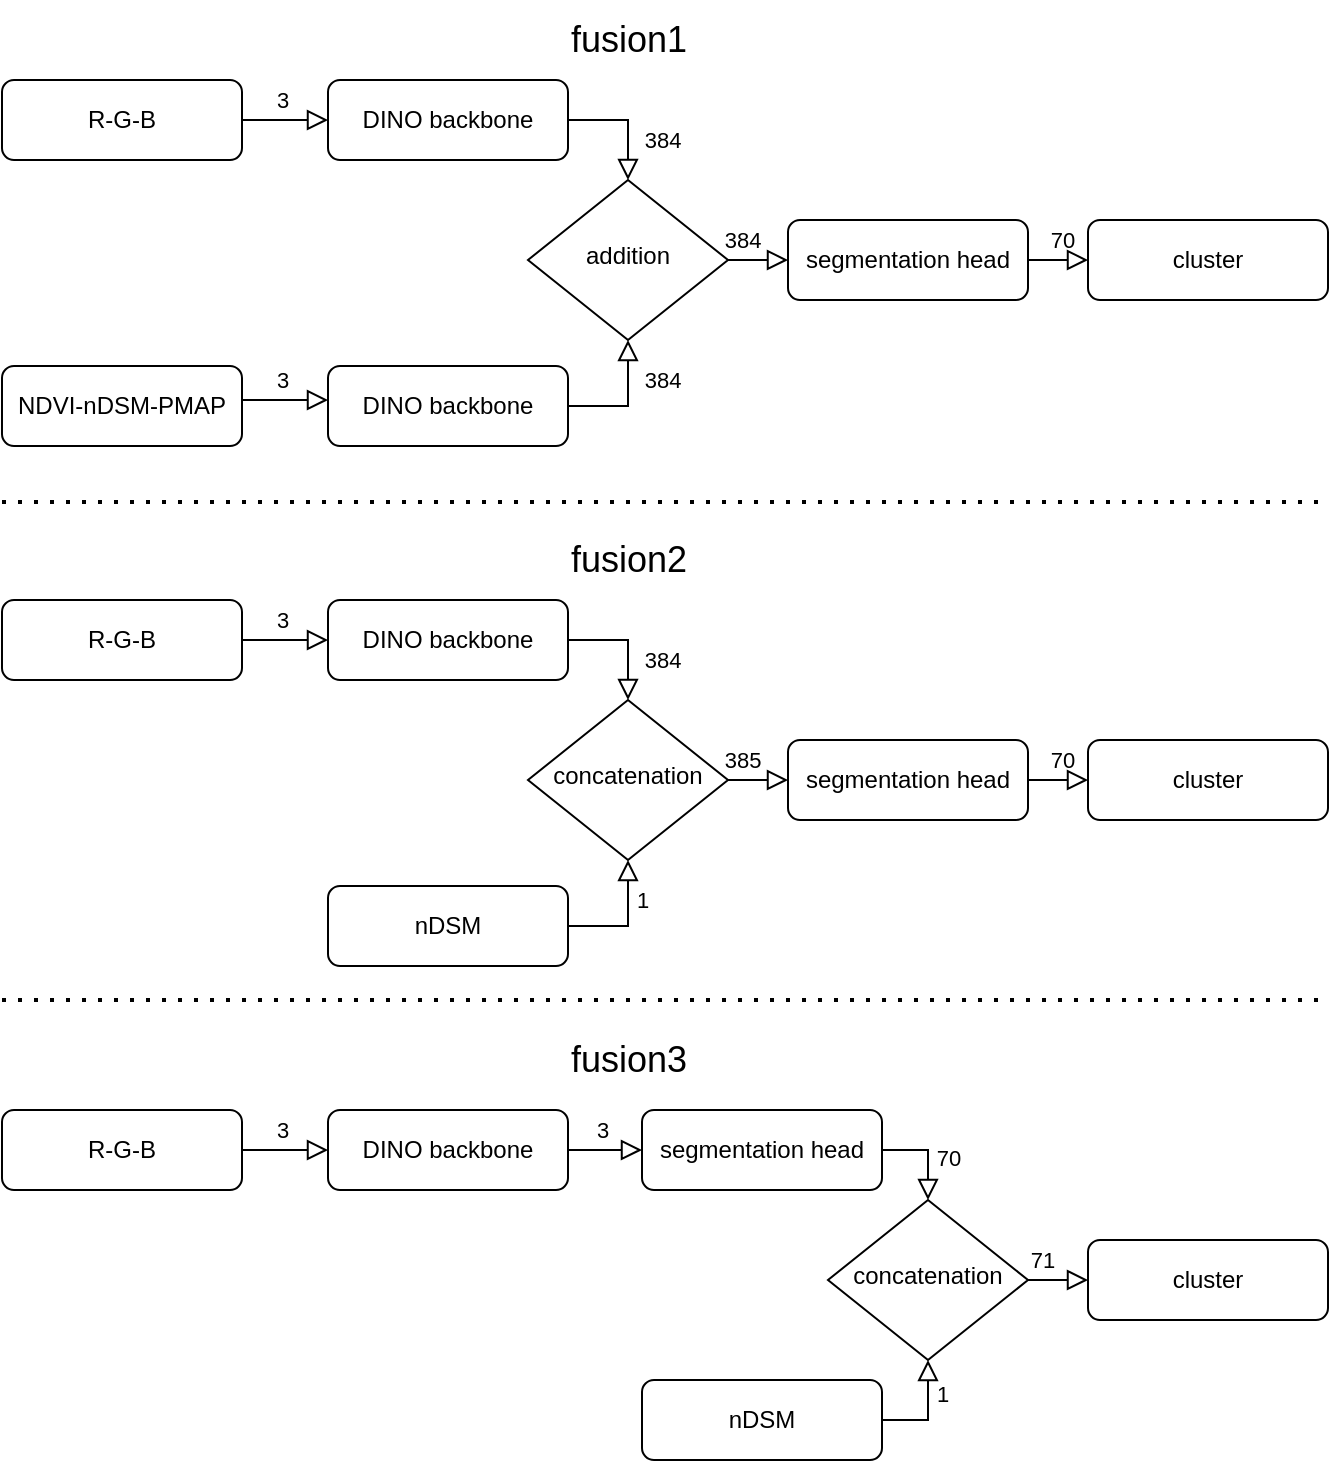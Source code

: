 <mxfile version="24.0.2" type="github">
  <diagram id="C5RBs43oDa-KdzZeNtuy" name="Page-1">
    <mxGraphModel dx="1434" dy="746" grid="1" gridSize="10" guides="1" tooltips="1" connect="1" arrows="1" fold="1" page="1" pageScale="1" pageWidth="827" pageHeight="1169" math="0" shadow="0">
      <root>
        <mxCell id="WIyWlLk6GJQsqaUBKTNV-0" />
        <mxCell id="WIyWlLk6GJQsqaUBKTNV-1" parent="WIyWlLk6GJQsqaUBKTNV-0" />
        <mxCell id="WIyWlLk6GJQsqaUBKTNV-2" value="" style="rounded=0;html=1;jettySize=auto;orthogonalLoop=1;fontSize=11;endArrow=block;endFill=0;endSize=8;strokeWidth=1;shadow=0;labelBackgroundColor=none;edgeStyle=orthogonalEdgeStyle;exitX=1;exitY=0.5;exitDx=0;exitDy=0;" parent="WIyWlLk6GJQsqaUBKTNV-1" source="WIyWlLk6GJQsqaUBKTNV-3" target="WIyWlLk6GJQsqaUBKTNV-6" edge="1">
          <mxGeometry relative="1" as="geometry" />
        </mxCell>
        <mxCell id="-GUhI14HxKEwe02N7YW7-9" value="384" style="edgeLabel;html=1;align=center;verticalAlign=middle;resizable=0;points=[];" parent="WIyWlLk6GJQsqaUBKTNV-2" vertex="1" connectable="0">
          <mxGeometry x="-0.133" y="-3" relative="1" as="geometry">
            <mxPoint x="21" y="7" as="offset" />
          </mxGeometry>
        </mxCell>
        <mxCell id="-GUhI14HxKEwe02N7YW7-1" value="3" style="rounded=0;html=1;jettySize=auto;orthogonalLoop=1;fontSize=11;endArrow=block;endFill=0;endSize=8;strokeWidth=1;shadow=0;labelBackgroundColor=none;edgeStyle=orthogonalEdgeStyle;" parent="WIyWlLk6GJQsqaUBKTNV-1" source="-GUhI14HxKEwe02N7YW7-0" target="WIyWlLk6GJQsqaUBKTNV-3" edge="1">
          <mxGeometry x="-0.07" y="10" relative="1" as="geometry">
            <mxPoint as="offset" />
          </mxGeometry>
        </mxCell>
        <mxCell id="WIyWlLk6GJQsqaUBKTNV-3" value="DINO backbone" style="rounded=1;whiteSpace=wrap;html=1;fontSize=12;glass=0;strokeWidth=1;shadow=0;" parent="WIyWlLk6GJQsqaUBKTNV-1" vertex="1">
          <mxGeometry x="203" y="40" width="120" height="40" as="geometry" />
        </mxCell>
        <mxCell id="WIyWlLk6GJQsqaUBKTNV-6" value="addition" style="rhombus;whiteSpace=wrap;html=1;shadow=0;fontFamily=Helvetica;fontSize=12;align=center;strokeWidth=1;spacing=6;spacingTop=-4;" parent="WIyWlLk6GJQsqaUBKTNV-1" vertex="1">
          <mxGeometry x="303" y="90" width="100" height="80" as="geometry" />
        </mxCell>
        <mxCell id="WIyWlLk6GJQsqaUBKTNV-7" value="segmentation head" style="rounded=1;whiteSpace=wrap;html=1;fontSize=12;glass=0;strokeWidth=1;shadow=0;" parent="WIyWlLk6GJQsqaUBKTNV-1" vertex="1">
          <mxGeometry x="433" y="110" width="120" height="40" as="geometry" />
        </mxCell>
        <mxCell id="-GUhI14HxKEwe02N7YW7-0" value="R-G-B" style="rounded=1;whiteSpace=wrap;html=1;fontSize=12;glass=0;strokeWidth=1;shadow=0;" parent="WIyWlLk6GJQsqaUBKTNV-1" vertex="1">
          <mxGeometry x="40" y="40" width="120" height="40" as="geometry" />
        </mxCell>
        <mxCell id="-GUhI14HxKEwe02N7YW7-2" value="384" style="rounded=0;html=1;jettySize=auto;orthogonalLoop=1;fontSize=11;endArrow=block;endFill=0;endSize=8;strokeWidth=1;shadow=0;labelBackgroundColor=none;edgeStyle=orthogonalEdgeStyle;exitX=1;exitY=0.5;exitDx=0;exitDy=0;entryX=0.5;entryY=1;entryDx=0;entryDy=0;" parent="WIyWlLk6GJQsqaUBKTNV-1" source="-GUhI14HxKEwe02N7YW7-4" target="WIyWlLk6GJQsqaUBKTNV-6" edge="1">
          <mxGeometry x="0.365" y="-17" relative="1" as="geometry">
            <mxPoint x="383" y="253" as="targetPoint" />
            <mxPoint as="offset" />
          </mxGeometry>
        </mxCell>
        <mxCell id="-GUhI14HxKEwe02N7YW7-3" value="3" style="rounded=0;html=1;jettySize=auto;orthogonalLoop=1;fontSize=11;endArrow=block;endFill=0;endSize=8;strokeWidth=1;shadow=0;labelBackgroundColor=none;edgeStyle=orthogonalEdgeStyle;" parent="WIyWlLk6GJQsqaUBKTNV-1" source="-GUhI14HxKEwe02N7YW7-5" target="-GUhI14HxKEwe02N7YW7-4" edge="1">
          <mxGeometry x="-0.07" y="10" relative="1" as="geometry">
            <Array as="points">
              <mxPoint x="180" y="200" />
              <mxPoint x="180" y="200" />
            </Array>
            <mxPoint as="offset" />
          </mxGeometry>
        </mxCell>
        <mxCell id="-GUhI14HxKEwe02N7YW7-4" value="DINO backbone" style="rounded=1;whiteSpace=wrap;html=1;fontSize=12;glass=0;strokeWidth=1;shadow=0;" parent="WIyWlLk6GJQsqaUBKTNV-1" vertex="1">
          <mxGeometry x="203" y="183" width="120" height="40" as="geometry" />
        </mxCell>
        <mxCell id="-GUhI14HxKEwe02N7YW7-5" value="NDVI-nDSM-PMAP" style="rounded=1;whiteSpace=wrap;html=1;fontSize=12;glass=0;strokeWidth=1;shadow=0;" parent="WIyWlLk6GJQsqaUBKTNV-1" vertex="1">
          <mxGeometry x="40" y="183" width="120" height="40" as="geometry" />
        </mxCell>
        <mxCell id="-GUhI14HxKEwe02N7YW7-6" value="384" style="rounded=0;html=1;jettySize=auto;orthogonalLoop=1;fontSize=11;endArrow=block;endFill=0;endSize=8;strokeWidth=1;shadow=0;labelBackgroundColor=none;edgeStyle=orthogonalEdgeStyle;exitX=1;exitY=0.5;exitDx=0;exitDy=0;entryX=0;entryY=0.5;entryDx=0;entryDy=0;" parent="WIyWlLk6GJQsqaUBKTNV-1" source="WIyWlLk6GJQsqaUBKTNV-6" target="WIyWlLk6GJQsqaUBKTNV-7" edge="1">
          <mxGeometry x="-0.533" y="10" relative="1" as="geometry">
            <mxPoint x="363" y="173" as="targetPoint" />
            <mxPoint x="333" y="213" as="sourcePoint" />
            <mxPoint as="offset" />
          </mxGeometry>
        </mxCell>
        <mxCell id="-GUhI14HxKEwe02N7YW7-7" value="cluster" style="rounded=1;whiteSpace=wrap;html=1;fontSize=12;glass=0;strokeWidth=1;shadow=0;" parent="WIyWlLk6GJQsqaUBKTNV-1" vertex="1">
          <mxGeometry x="583" y="110" width="120" height="40" as="geometry" />
        </mxCell>
        <mxCell id="-GUhI14HxKEwe02N7YW7-8" value="70" style="rounded=0;html=1;jettySize=auto;orthogonalLoop=1;fontSize=11;endArrow=block;endFill=0;endSize=8;strokeWidth=1;shadow=0;labelBackgroundColor=none;edgeStyle=orthogonalEdgeStyle;exitX=1;exitY=0.5;exitDx=0;exitDy=0;entryX=0;entryY=0.5;entryDx=0;entryDy=0;" parent="WIyWlLk6GJQsqaUBKTNV-1" source="WIyWlLk6GJQsqaUBKTNV-7" target="-GUhI14HxKEwe02N7YW7-7" edge="1">
          <mxGeometry x="0.133" y="10" relative="1" as="geometry">
            <mxPoint x="540" y="183" as="targetPoint" />
            <mxPoint x="580" y="140" as="sourcePoint" />
            <mxPoint as="offset" />
          </mxGeometry>
        </mxCell>
        <mxCell id="-GUhI14HxKEwe02N7YW7-10" value="" style="rounded=0;html=1;jettySize=auto;orthogonalLoop=1;fontSize=11;endArrow=block;endFill=0;endSize=8;strokeWidth=1;shadow=0;labelBackgroundColor=none;edgeStyle=orthogonalEdgeStyle;exitX=1;exitY=0.5;exitDx=0;exitDy=0;" parent="WIyWlLk6GJQsqaUBKTNV-1" source="-GUhI14HxKEwe02N7YW7-13" target="-GUhI14HxKEwe02N7YW7-14" edge="1">
          <mxGeometry relative="1" as="geometry" />
        </mxCell>
        <mxCell id="-GUhI14HxKEwe02N7YW7-11" value="384" style="edgeLabel;html=1;align=center;verticalAlign=middle;resizable=0;points=[];" parent="-GUhI14HxKEwe02N7YW7-10" vertex="1" connectable="0">
          <mxGeometry x="-0.133" y="-3" relative="1" as="geometry">
            <mxPoint x="21" y="7" as="offset" />
          </mxGeometry>
        </mxCell>
        <mxCell id="-GUhI14HxKEwe02N7YW7-12" value="3" style="rounded=0;html=1;jettySize=auto;orthogonalLoop=1;fontSize=11;endArrow=block;endFill=0;endSize=8;strokeWidth=1;shadow=0;labelBackgroundColor=none;edgeStyle=orthogonalEdgeStyle;" parent="WIyWlLk6GJQsqaUBKTNV-1" source="-GUhI14HxKEwe02N7YW7-16" target="-GUhI14HxKEwe02N7YW7-13" edge="1">
          <mxGeometry x="-0.07" y="10" relative="1" as="geometry">
            <mxPoint as="offset" />
          </mxGeometry>
        </mxCell>
        <mxCell id="-GUhI14HxKEwe02N7YW7-13" value="DINO backbone" style="rounded=1;whiteSpace=wrap;html=1;fontSize=12;glass=0;strokeWidth=1;shadow=0;" parent="WIyWlLk6GJQsqaUBKTNV-1" vertex="1">
          <mxGeometry x="203" y="300" width="120" height="40" as="geometry" />
        </mxCell>
        <mxCell id="-GUhI14HxKEwe02N7YW7-14" value="concatenation" style="rhombus;whiteSpace=wrap;html=1;shadow=0;fontFamily=Helvetica;fontSize=12;align=center;strokeWidth=1;spacing=6;spacingTop=-4;" parent="WIyWlLk6GJQsqaUBKTNV-1" vertex="1">
          <mxGeometry x="303" y="350" width="100" height="80" as="geometry" />
        </mxCell>
        <mxCell id="-GUhI14HxKEwe02N7YW7-15" value="segmentation head" style="rounded=1;whiteSpace=wrap;html=1;fontSize=12;glass=0;strokeWidth=1;shadow=0;" parent="WIyWlLk6GJQsqaUBKTNV-1" vertex="1">
          <mxGeometry x="433" y="370" width="120" height="40" as="geometry" />
        </mxCell>
        <mxCell id="-GUhI14HxKEwe02N7YW7-16" value="R-G-B" style="rounded=1;whiteSpace=wrap;html=1;fontSize=12;glass=0;strokeWidth=1;shadow=0;" parent="WIyWlLk6GJQsqaUBKTNV-1" vertex="1">
          <mxGeometry x="40" y="300" width="120" height="40" as="geometry" />
        </mxCell>
        <mxCell id="-GUhI14HxKEwe02N7YW7-17" value="1" style="rounded=0;html=1;jettySize=auto;orthogonalLoop=1;fontSize=11;endArrow=block;endFill=0;endSize=8;strokeWidth=1;shadow=0;labelBackgroundColor=none;edgeStyle=orthogonalEdgeStyle;exitX=1;exitY=0.5;exitDx=0;exitDy=0;entryX=0.5;entryY=1;entryDx=0;entryDy=0;" parent="WIyWlLk6GJQsqaUBKTNV-1" source="-GUhI14HxKEwe02N7YW7-19" target="-GUhI14HxKEwe02N7YW7-14" edge="1">
          <mxGeometry x="0.365" y="-7" relative="1" as="geometry">
            <mxPoint x="383" y="513" as="targetPoint" />
            <mxPoint as="offset" />
          </mxGeometry>
        </mxCell>
        <mxCell id="-GUhI14HxKEwe02N7YW7-19" value="nDSM" style="rounded=1;whiteSpace=wrap;html=1;fontSize=12;glass=0;strokeWidth=1;shadow=0;" parent="WIyWlLk6GJQsqaUBKTNV-1" vertex="1">
          <mxGeometry x="203" y="443" width="120" height="40" as="geometry" />
        </mxCell>
        <mxCell id="-GUhI14HxKEwe02N7YW7-21" value="385" style="rounded=0;html=1;jettySize=auto;orthogonalLoop=1;fontSize=11;endArrow=block;endFill=0;endSize=8;strokeWidth=1;shadow=0;labelBackgroundColor=none;edgeStyle=orthogonalEdgeStyle;exitX=1;exitY=0.5;exitDx=0;exitDy=0;entryX=0;entryY=0.5;entryDx=0;entryDy=0;" parent="WIyWlLk6GJQsqaUBKTNV-1" source="-GUhI14HxKEwe02N7YW7-14" target="-GUhI14HxKEwe02N7YW7-15" edge="1">
          <mxGeometry x="-0.533" y="10" relative="1" as="geometry">
            <mxPoint x="363" y="433" as="targetPoint" />
            <mxPoint x="333" y="473" as="sourcePoint" />
            <mxPoint as="offset" />
          </mxGeometry>
        </mxCell>
        <mxCell id="-GUhI14HxKEwe02N7YW7-22" value="cluster" style="rounded=1;whiteSpace=wrap;html=1;fontSize=12;glass=0;strokeWidth=1;shadow=0;" parent="WIyWlLk6GJQsqaUBKTNV-1" vertex="1">
          <mxGeometry x="583" y="370" width="120" height="40" as="geometry" />
        </mxCell>
        <mxCell id="-GUhI14HxKEwe02N7YW7-23" value="70" style="rounded=0;html=1;jettySize=auto;orthogonalLoop=1;fontSize=11;endArrow=block;endFill=0;endSize=8;strokeWidth=1;shadow=0;labelBackgroundColor=none;edgeStyle=orthogonalEdgeStyle;exitX=1;exitY=0.5;exitDx=0;exitDy=0;entryX=0;entryY=0.5;entryDx=0;entryDy=0;" parent="WIyWlLk6GJQsqaUBKTNV-1" source="-GUhI14HxKEwe02N7YW7-15" target="-GUhI14HxKEwe02N7YW7-22" edge="1">
          <mxGeometry x="0.133" y="10" relative="1" as="geometry">
            <mxPoint x="540" y="443" as="targetPoint" />
            <mxPoint x="580" y="400" as="sourcePoint" />
            <mxPoint as="offset" />
          </mxGeometry>
        </mxCell>
        <mxCell id="-GUhI14HxKEwe02N7YW7-26" value="3" style="rounded=0;html=1;jettySize=auto;orthogonalLoop=1;fontSize=11;endArrow=block;endFill=0;endSize=8;strokeWidth=1;shadow=0;labelBackgroundColor=none;edgeStyle=orthogonalEdgeStyle;" parent="WIyWlLk6GJQsqaUBKTNV-1" source="-GUhI14HxKEwe02N7YW7-30" target="-GUhI14HxKEwe02N7YW7-27" edge="1">
          <mxGeometry x="-0.07" y="10" relative="1" as="geometry">
            <mxPoint as="offset" />
          </mxGeometry>
        </mxCell>
        <mxCell id="-GUhI14HxKEwe02N7YW7-27" value="DINO backbone" style="rounded=1;whiteSpace=wrap;html=1;fontSize=12;glass=0;strokeWidth=1;shadow=0;" parent="WIyWlLk6GJQsqaUBKTNV-1" vertex="1">
          <mxGeometry x="203" y="555" width="120" height="40" as="geometry" />
        </mxCell>
        <mxCell id="-GUhI14HxKEwe02N7YW7-29" value="segmentation head" style="rounded=1;whiteSpace=wrap;html=1;fontSize=12;glass=0;strokeWidth=1;shadow=0;" parent="WIyWlLk6GJQsqaUBKTNV-1" vertex="1">
          <mxGeometry x="360" y="555" width="120" height="40" as="geometry" />
        </mxCell>
        <mxCell id="-GUhI14HxKEwe02N7YW7-30" value="R-G-B" style="rounded=1;whiteSpace=wrap;html=1;fontSize=12;glass=0;strokeWidth=1;shadow=0;" parent="WIyWlLk6GJQsqaUBKTNV-1" vertex="1">
          <mxGeometry x="40" y="555" width="120" height="40" as="geometry" />
        </mxCell>
        <mxCell id="-GUhI14HxKEwe02N7YW7-36" value="cluster" style="rounded=1;whiteSpace=wrap;html=1;fontSize=12;glass=0;strokeWidth=1;shadow=0;" parent="WIyWlLk6GJQsqaUBKTNV-1" vertex="1">
          <mxGeometry x="583" y="620" width="120" height="40" as="geometry" />
        </mxCell>
        <mxCell id="-GUhI14HxKEwe02N7YW7-37" value="70" style="rounded=0;html=1;jettySize=auto;orthogonalLoop=1;fontSize=11;endArrow=block;endFill=0;endSize=8;strokeWidth=1;shadow=0;labelBackgroundColor=none;edgeStyle=orthogonalEdgeStyle;exitX=1;exitY=0.5;exitDx=0;exitDy=0;entryX=0.5;entryY=0;entryDx=0;entryDy=0;" parent="WIyWlLk6GJQsqaUBKTNV-1" source="-GUhI14HxKEwe02N7YW7-29" target="-GUhI14HxKEwe02N7YW7-39" edge="1">
          <mxGeometry x="0.133" y="10" relative="1" as="geometry">
            <mxPoint x="523" y="633" as="targetPoint" />
            <mxPoint x="563" y="590" as="sourcePoint" />
            <mxPoint as="offset" />
          </mxGeometry>
        </mxCell>
        <mxCell id="-GUhI14HxKEwe02N7YW7-38" value="3" style="rounded=0;html=1;jettySize=auto;orthogonalLoop=1;fontSize=11;endArrow=block;endFill=0;endSize=8;strokeWidth=1;shadow=0;labelBackgroundColor=none;edgeStyle=orthogonalEdgeStyle;exitX=1;exitY=0.5;exitDx=0;exitDy=0;entryX=0;entryY=0.5;entryDx=0;entryDy=0;" parent="WIyWlLk6GJQsqaUBKTNV-1" source="-GUhI14HxKEwe02N7YW7-27" target="-GUhI14HxKEwe02N7YW7-29" edge="1">
          <mxGeometry x="-0.07" y="10" relative="1" as="geometry">
            <mxPoint as="offset" />
            <mxPoint x="327" y="585" as="sourcePoint" />
            <mxPoint x="370" y="585" as="targetPoint" />
          </mxGeometry>
        </mxCell>
        <mxCell id="-GUhI14HxKEwe02N7YW7-39" value="concatenation" style="rhombus;whiteSpace=wrap;html=1;shadow=0;fontFamily=Helvetica;fontSize=12;align=center;strokeWidth=1;spacing=6;spacingTop=-4;" parent="WIyWlLk6GJQsqaUBKTNV-1" vertex="1">
          <mxGeometry x="453" y="600" width="100" height="80" as="geometry" />
        </mxCell>
        <mxCell id="-GUhI14HxKEwe02N7YW7-40" value="1" style="rounded=0;html=1;jettySize=auto;orthogonalLoop=1;fontSize=11;endArrow=block;endFill=0;endSize=8;strokeWidth=1;shadow=0;labelBackgroundColor=none;edgeStyle=orthogonalEdgeStyle;exitX=1;exitY=0.5;exitDx=0;exitDy=0;entryX=0.5;entryY=1;entryDx=0;entryDy=0;" parent="WIyWlLk6GJQsqaUBKTNV-1" source="-GUhI14HxKEwe02N7YW7-41" target="-GUhI14HxKEwe02N7YW7-39" edge="1">
          <mxGeometry x="0.365" y="-7" relative="1" as="geometry">
            <mxPoint x="533" y="763" as="targetPoint" />
            <mxPoint as="offset" />
          </mxGeometry>
        </mxCell>
        <mxCell id="-GUhI14HxKEwe02N7YW7-41" value="nDSM" style="rounded=1;whiteSpace=wrap;html=1;fontSize=12;glass=0;strokeWidth=1;shadow=0;" parent="WIyWlLk6GJQsqaUBKTNV-1" vertex="1">
          <mxGeometry x="360" y="690" width="120" height="40" as="geometry" />
        </mxCell>
        <mxCell id="-GUhI14HxKEwe02N7YW7-42" value="71" style="rounded=0;html=1;jettySize=auto;orthogonalLoop=1;fontSize=11;endArrow=block;endFill=0;endSize=8;strokeWidth=1;shadow=0;labelBackgroundColor=none;edgeStyle=orthogonalEdgeStyle;exitX=1;exitY=0.5;exitDx=0;exitDy=0;entryX=0;entryY=0.5;entryDx=0;entryDy=0;" parent="WIyWlLk6GJQsqaUBKTNV-1" source="-GUhI14HxKEwe02N7YW7-39" edge="1">
          <mxGeometry x="-0.533" y="10" relative="1" as="geometry">
            <mxPoint x="583" y="640" as="targetPoint" />
            <mxPoint x="483" y="723" as="sourcePoint" />
            <mxPoint as="offset" />
          </mxGeometry>
        </mxCell>
        <mxCell id="-GUhI14HxKEwe02N7YW7-43" value="fusion1" style="text;strokeColor=none;fillColor=none;html=1;fontSize=18;fontStyle=0;verticalAlign=middle;align=center;" parent="WIyWlLk6GJQsqaUBKTNV-1" vertex="1">
          <mxGeometry x="303" width="100" height="40" as="geometry" />
        </mxCell>
        <mxCell id="-GUhI14HxKEwe02N7YW7-44" value="fusion2" style="text;strokeColor=none;fillColor=none;html=1;fontSize=18;fontStyle=0;verticalAlign=middle;align=center;" parent="WIyWlLk6GJQsqaUBKTNV-1" vertex="1">
          <mxGeometry x="303" y="260" width="100" height="40" as="geometry" />
        </mxCell>
        <mxCell id="-GUhI14HxKEwe02N7YW7-45" value="fusion3" style="text;strokeColor=none;fillColor=none;html=1;fontSize=18;fontStyle=0;verticalAlign=middle;align=center;" parent="WIyWlLk6GJQsqaUBKTNV-1" vertex="1">
          <mxGeometry x="303" y="510" width="100" height="40" as="geometry" />
        </mxCell>
        <mxCell id="-GUhI14HxKEwe02N7YW7-46" value="" style="endArrow=none;dashed=1;html=1;dashPattern=1 3;strokeWidth=2;rounded=0;" parent="WIyWlLk6GJQsqaUBKTNV-1" edge="1">
          <mxGeometry width="50" height="50" relative="1" as="geometry">
            <mxPoint x="40" y="251" as="sourcePoint" />
            <mxPoint x="700" y="251" as="targetPoint" />
          </mxGeometry>
        </mxCell>
        <mxCell id="-GUhI14HxKEwe02N7YW7-47" value="" style="endArrow=none;dashed=1;html=1;dashPattern=1 3;strokeWidth=2;rounded=0;" parent="WIyWlLk6GJQsqaUBKTNV-1" edge="1">
          <mxGeometry width="50" height="50" relative="1" as="geometry">
            <mxPoint x="40" y="500" as="sourcePoint" />
            <mxPoint x="700" y="500" as="targetPoint" />
          </mxGeometry>
        </mxCell>
      </root>
    </mxGraphModel>
  </diagram>
</mxfile>

